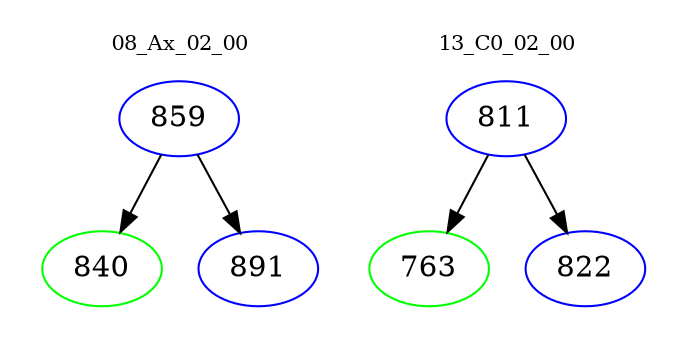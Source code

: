digraph{
subgraph cluster_0 {
color = white
label = "08_Ax_02_00";
fontsize=10;
T0_859 [label="859", color="blue"]
T0_859 -> T0_840 [color="black"]
T0_840 [label="840", color="green"]
T0_859 -> T0_891 [color="black"]
T0_891 [label="891", color="blue"]
}
subgraph cluster_1 {
color = white
label = "13_C0_02_00";
fontsize=10;
T1_811 [label="811", color="blue"]
T1_811 -> T1_763 [color="black"]
T1_763 [label="763", color="green"]
T1_811 -> T1_822 [color="black"]
T1_822 [label="822", color="blue"]
}
}
